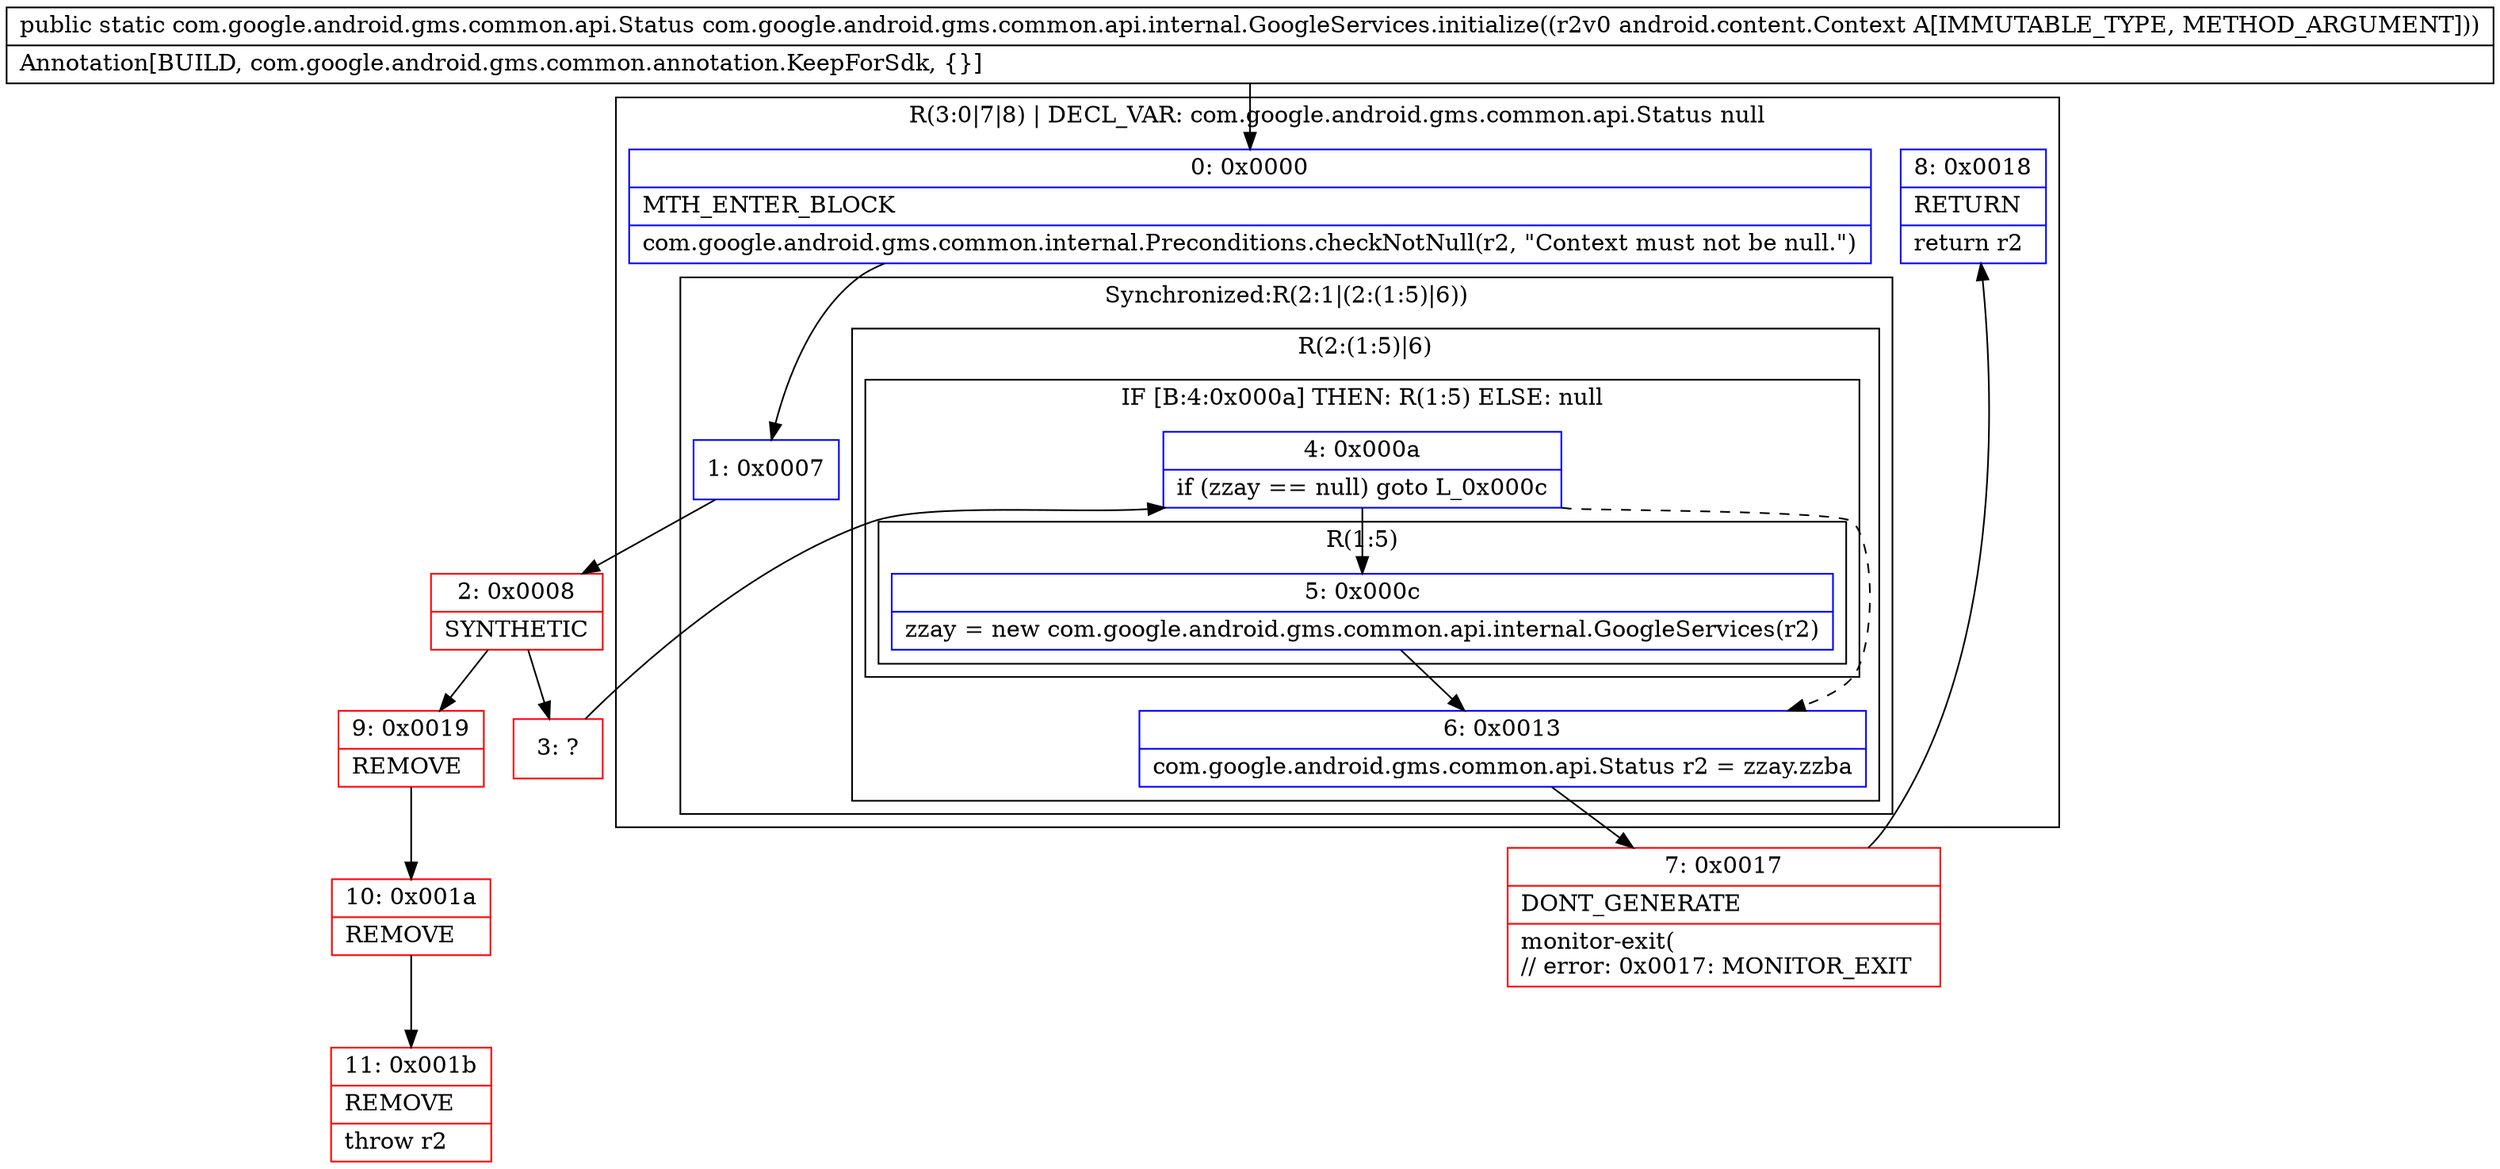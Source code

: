 digraph "CFG forcom.google.android.gms.common.api.internal.GoogleServices.initialize(Landroid\/content\/Context;)Lcom\/google\/android\/gms\/common\/api\/Status;" {
subgraph cluster_Region_948246349 {
label = "R(3:0|7|8) | DECL_VAR: com.google.android.gms.common.api.Status null\l";
node [shape=record,color=blue];
Node_0 [shape=record,label="{0\:\ 0x0000|MTH_ENTER_BLOCK\l|com.google.android.gms.common.internal.Preconditions.checkNotNull(r2, \"Context must not be null.\")\l}"];
subgraph cluster_SynchronizedRegion_2042129489 {
label = "Synchronized:R(2:1|(2:(1:5)|6))";
node [shape=record,color=blue];
Node_1 [shape=record,label="{1\:\ 0x0007}"];
subgraph cluster_Region_1041439695 {
label = "R(2:(1:5)|6)";
node [shape=record,color=blue];
subgraph cluster_IfRegion_661751423 {
label = "IF [B:4:0x000a] THEN: R(1:5) ELSE: null";
node [shape=record,color=blue];
Node_4 [shape=record,label="{4\:\ 0x000a|if (zzay == null) goto L_0x000c\l}"];
subgraph cluster_Region_1023935736 {
label = "R(1:5)";
node [shape=record,color=blue];
Node_5 [shape=record,label="{5\:\ 0x000c|zzay = new com.google.android.gms.common.api.internal.GoogleServices(r2)\l}"];
}
}
Node_6 [shape=record,label="{6\:\ 0x0013|com.google.android.gms.common.api.Status r2 = zzay.zzba\l}"];
}
}
Node_8 [shape=record,label="{8\:\ 0x0018|RETURN\l|return r2\l}"];
}
Node_2 [shape=record,color=red,label="{2\:\ 0x0008|SYNTHETIC\l}"];
Node_3 [shape=record,color=red,label="{3\:\ ?}"];
Node_7 [shape=record,color=red,label="{7\:\ 0x0017|DONT_GENERATE\l|monitor\-exit(\l\/\/ error: 0x0017: MONITOR_EXIT  \l}"];
Node_9 [shape=record,color=red,label="{9\:\ 0x0019|REMOVE\l}"];
Node_10 [shape=record,color=red,label="{10\:\ 0x001a|REMOVE\l}"];
Node_11 [shape=record,color=red,label="{11\:\ 0x001b|REMOVE\l|throw r2\l}"];
MethodNode[shape=record,label="{public static com.google.android.gms.common.api.Status com.google.android.gms.common.api.internal.GoogleServices.initialize((r2v0 android.content.Context A[IMMUTABLE_TYPE, METHOD_ARGUMENT]))  | Annotation[BUILD, com.google.android.gms.common.annotation.KeepForSdk, \{\}]\l}"];
MethodNode -> Node_0;
Node_0 -> Node_1;
Node_1 -> Node_2;
Node_4 -> Node_5;
Node_4 -> Node_6[style=dashed];
Node_5 -> Node_6;
Node_6 -> Node_7;
Node_2 -> Node_3;
Node_2 -> Node_9;
Node_3 -> Node_4;
Node_7 -> Node_8;
Node_9 -> Node_10;
Node_10 -> Node_11;
}

